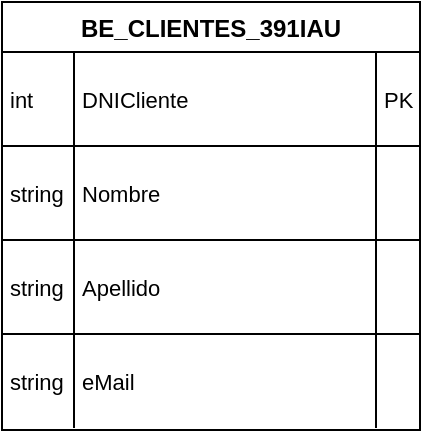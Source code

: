 <mxfile version="27.0.5">
  <diagram name="Page-1" id="INcU2oAC_TGaX4AF7TMo">
    <mxGraphModel dx="1426" dy="849" grid="1" gridSize="10" guides="1" tooltips="1" connect="1" arrows="1" fold="1" page="1" pageScale="1" pageWidth="850" pageHeight="1100" math="0" shadow="0">
      <root>
        <mxCell id="0" />
        <mxCell id="1" parent="0" />
        <mxCell id="VPLUN_R79VLzQaUiUL4b-1" value="BE_CLIENTES_391IAU" style="shape=table;startSize=25;container=1;collapsible=0;childLayout=tableLayout;fixedRows=1;rowLines=1;fontStyle=1;align=center;resizeLast=1;" vertex="1" parent="1">
          <mxGeometry x="320" y="380" width="209" height="214" as="geometry" />
        </mxCell>
        <mxCell id="VPLUN_R79VLzQaUiUL4b-2" style="shape=tableRow;horizontal=0;startSize=0;swimlaneHead=0;swimlaneBody=0;fillColor=none;collapsible=0;dropTarget=0;points=[[0,0.5],[1,0.5]];portConstraint=eastwest;top=0;left=0;right=0;bottom=0;" vertex="1" parent="VPLUN_R79VLzQaUiUL4b-1">
          <mxGeometry y="25" width="209" height="47" as="geometry" />
        </mxCell>
        <mxCell id="VPLUN_R79VLzQaUiUL4b-3" value="int" style="shape=partialRectangle;connectable=0;fillColor=none;top=0;left=0;bottom=0;right=0;align=left;spacingLeft=2;overflow=hidden;fontSize=11;" vertex="1" parent="VPLUN_R79VLzQaUiUL4b-2">
          <mxGeometry width="36" height="47" as="geometry">
            <mxRectangle width="36" height="47" as="alternateBounds" />
          </mxGeometry>
        </mxCell>
        <mxCell id="VPLUN_R79VLzQaUiUL4b-4" value="DNICliente" style="shape=partialRectangle;connectable=0;fillColor=none;top=0;left=0;bottom=0;right=0;align=left;spacingLeft=2;overflow=hidden;fontSize=11;" vertex="1" parent="VPLUN_R79VLzQaUiUL4b-2">
          <mxGeometry x="36" width="151" height="47" as="geometry">
            <mxRectangle width="151" height="47" as="alternateBounds" />
          </mxGeometry>
        </mxCell>
        <mxCell id="VPLUN_R79VLzQaUiUL4b-5" value="PK" style="shape=partialRectangle;connectable=0;fillColor=none;top=0;left=0;bottom=0;right=0;align=left;spacingLeft=2;overflow=hidden;fontSize=11;" vertex="1" parent="VPLUN_R79VLzQaUiUL4b-2">
          <mxGeometry x="187" width="22" height="47" as="geometry">
            <mxRectangle width="22" height="47" as="alternateBounds" />
          </mxGeometry>
        </mxCell>
        <mxCell id="VPLUN_R79VLzQaUiUL4b-6" style="shape=tableRow;horizontal=0;startSize=0;swimlaneHead=0;swimlaneBody=0;fillColor=none;collapsible=0;dropTarget=0;points=[[0,0.5],[1,0.5]];portConstraint=eastwest;top=0;left=0;right=0;bottom=0;" vertex="1" parent="VPLUN_R79VLzQaUiUL4b-1">
          <mxGeometry y="72" width="209" height="47" as="geometry" />
        </mxCell>
        <mxCell id="VPLUN_R79VLzQaUiUL4b-7" value="string" style="shape=partialRectangle;connectable=0;fillColor=none;top=0;left=0;bottom=0;right=0;align=left;spacingLeft=2;overflow=hidden;fontSize=11;" vertex="1" parent="VPLUN_R79VLzQaUiUL4b-6">
          <mxGeometry width="36" height="47" as="geometry">
            <mxRectangle width="36" height="47" as="alternateBounds" />
          </mxGeometry>
        </mxCell>
        <mxCell id="VPLUN_R79VLzQaUiUL4b-8" value="Nombre" style="shape=partialRectangle;connectable=0;fillColor=none;top=0;left=0;bottom=0;right=0;align=left;spacingLeft=2;overflow=hidden;fontSize=11;" vertex="1" parent="VPLUN_R79VLzQaUiUL4b-6">
          <mxGeometry x="36" width="151" height="47" as="geometry">
            <mxRectangle width="151" height="47" as="alternateBounds" />
          </mxGeometry>
        </mxCell>
        <mxCell id="VPLUN_R79VLzQaUiUL4b-9" value="" style="shape=partialRectangle;connectable=0;fillColor=none;top=0;left=0;bottom=0;right=0;align=left;spacingLeft=2;overflow=hidden;fontSize=11;" vertex="1" parent="VPLUN_R79VLzQaUiUL4b-6">
          <mxGeometry x="187" width="22" height="47" as="geometry">
            <mxRectangle width="22" height="47" as="alternateBounds" />
          </mxGeometry>
        </mxCell>
        <mxCell id="VPLUN_R79VLzQaUiUL4b-10" style="shape=tableRow;horizontal=0;startSize=0;swimlaneHead=0;swimlaneBody=0;fillColor=none;collapsible=0;dropTarget=0;points=[[0,0.5],[1,0.5]];portConstraint=eastwest;top=0;left=0;right=0;bottom=0;" vertex="1" parent="VPLUN_R79VLzQaUiUL4b-1">
          <mxGeometry y="119" width="209" height="47" as="geometry" />
        </mxCell>
        <mxCell id="VPLUN_R79VLzQaUiUL4b-11" value="string" style="shape=partialRectangle;connectable=0;fillColor=none;top=0;left=0;bottom=0;right=0;align=left;spacingLeft=2;overflow=hidden;fontSize=11;" vertex="1" parent="VPLUN_R79VLzQaUiUL4b-10">
          <mxGeometry width="36" height="47" as="geometry">
            <mxRectangle width="36" height="47" as="alternateBounds" />
          </mxGeometry>
        </mxCell>
        <mxCell id="VPLUN_R79VLzQaUiUL4b-12" value="Apellido" style="shape=partialRectangle;connectable=0;fillColor=none;top=0;left=0;bottom=0;right=0;align=left;spacingLeft=2;overflow=hidden;fontSize=11;" vertex="1" parent="VPLUN_R79VLzQaUiUL4b-10">
          <mxGeometry x="36" width="151" height="47" as="geometry">
            <mxRectangle width="151" height="47" as="alternateBounds" />
          </mxGeometry>
        </mxCell>
        <mxCell id="VPLUN_R79VLzQaUiUL4b-13" value="" style="shape=partialRectangle;connectable=0;fillColor=none;top=0;left=0;bottom=0;right=0;align=left;spacingLeft=2;overflow=hidden;fontSize=11;" vertex="1" parent="VPLUN_R79VLzQaUiUL4b-10">
          <mxGeometry x="187" width="22" height="47" as="geometry">
            <mxRectangle width="22" height="47" as="alternateBounds" />
          </mxGeometry>
        </mxCell>
        <mxCell id="VPLUN_R79VLzQaUiUL4b-14" style="shape=tableRow;horizontal=0;startSize=0;swimlaneHead=0;swimlaneBody=0;fillColor=none;collapsible=0;dropTarget=0;points=[[0,0.5],[1,0.5]];portConstraint=eastwest;top=0;left=0;right=0;bottom=0;" vertex="1" parent="VPLUN_R79VLzQaUiUL4b-1">
          <mxGeometry y="166" width="209" height="47" as="geometry" />
        </mxCell>
        <mxCell id="VPLUN_R79VLzQaUiUL4b-15" value="string" style="shape=partialRectangle;connectable=0;fillColor=none;top=0;left=0;bottom=0;right=0;align=left;spacingLeft=2;overflow=hidden;fontSize=11;" vertex="1" parent="VPLUN_R79VLzQaUiUL4b-14">
          <mxGeometry width="36" height="47" as="geometry">
            <mxRectangle width="36" height="47" as="alternateBounds" />
          </mxGeometry>
        </mxCell>
        <mxCell id="VPLUN_R79VLzQaUiUL4b-16" value="eMail" style="shape=partialRectangle;connectable=0;fillColor=none;top=0;left=0;bottom=0;right=0;align=left;spacingLeft=2;overflow=hidden;fontSize=11;" vertex="1" parent="VPLUN_R79VLzQaUiUL4b-14">
          <mxGeometry x="36" width="151" height="47" as="geometry">
            <mxRectangle width="151" height="47" as="alternateBounds" />
          </mxGeometry>
        </mxCell>
        <mxCell id="VPLUN_R79VLzQaUiUL4b-17" value="" style="shape=partialRectangle;connectable=0;fillColor=none;top=0;left=0;bottom=0;right=0;align=left;spacingLeft=2;overflow=hidden;fontSize=11;" vertex="1" parent="VPLUN_R79VLzQaUiUL4b-14">
          <mxGeometry x="187" width="22" height="47" as="geometry">
            <mxRectangle width="22" height="47" as="alternateBounds" />
          </mxGeometry>
        </mxCell>
      </root>
    </mxGraphModel>
  </diagram>
</mxfile>
